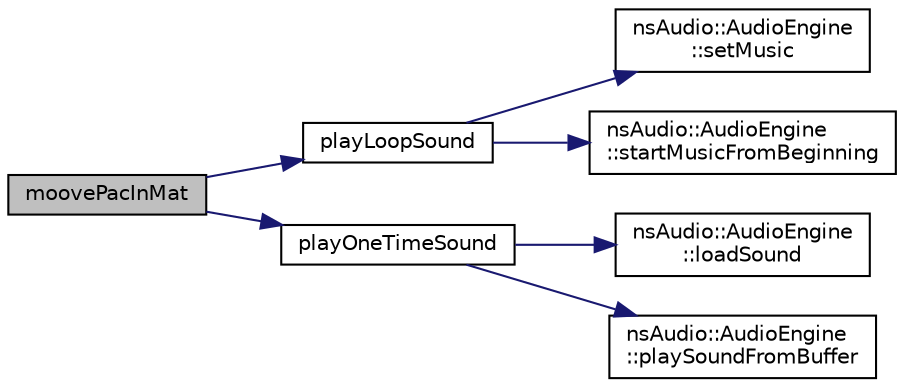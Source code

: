 digraph "moovePacInMat"
{
 // LATEX_PDF_SIZE
  edge [fontname="Helvetica",fontsize="10",labelfontname="Helvetica",labelfontsize="10"];
  node [fontname="Helvetica",fontsize="10",shape=record];
  rankdir="LR";
  Node1 [label="moovePacInMat",height=0.2,width=0.4,color="black", fillcolor="grey75", style="filled", fontcolor="black",tooltip=" "];
  Node1 -> Node2 [color="midnightblue",fontsize="10",style="solid",fontname="Helvetica"];
  Node2 [label="playLoopSound",height=0.2,width=0.4,color="black", fillcolor="white", style="filled",URL="$music_gest_8cpp.html#a3ab593f2f75b3770f8bf3071f72c3033",tooltip="Joue un sons en boucle."];
  Node2 -> Node3 [color="midnightblue",fontsize="10",style="solid",fontname="Helvetica"];
  Node3 [label="nsAudio::AudioEngine\l::setMusic",height=0.2,width=0.4,color="black", fillcolor="white", style="filled",URL="$classns_audio_1_1_audio_engine.html#a6ef72eb80bef2c1b0764c40f629d2536",tooltip="Définit le fichier audio de la musique."];
  Node2 -> Node4 [color="midnightblue",fontsize="10",style="solid",fontname="Helvetica"];
  Node4 [label="nsAudio::AudioEngine\l::startMusicFromBeginning",height=0.2,width=0.4,color="black", fillcolor="white", style="filled",URL="$classns_audio_1_1_audio_engine.html#ac1343ed3afe38eb80a222969f3d74d6d",tooltip="Relance la musique depuis le début."];
  Node1 -> Node5 [color="midnightblue",fontsize="10",style="solid",fontname="Helvetica"];
  Node5 [label="playOneTimeSound",height=0.2,width=0.4,color="black", fillcolor="white", style="filled",URL="$music_gest_8cpp.html#ae913a2940691f7a8016bc43c9b2c2d23",tooltip="Joue un sons une fois."];
  Node5 -> Node6 [color="midnightblue",fontsize="10",style="solid",fontname="Helvetica"];
  Node6 [label="nsAudio::AudioEngine\l::loadSound",height=0.2,width=0.4,color="black", fillcolor="white", style="filled",URL="$classns_audio_1_1_audio_engine.html#a4c88595136327b3805c0322a9a8d2a0f",tooltip="Charge un fichier audio dans un buffer."];
  Node5 -> Node7 [color="midnightblue",fontsize="10",style="solid",fontname="Helvetica"];
  Node7 [label="nsAudio::AudioEngine\l::playSoundFromBuffer",height=0.2,width=0.4,color="black", fillcolor="white", style="filled",URL="$classns_audio_1_1_audio_engine.html#a47d769cc331578a398f422ff497505c8",tooltip="Joue un son depuis un buffer."];
}
